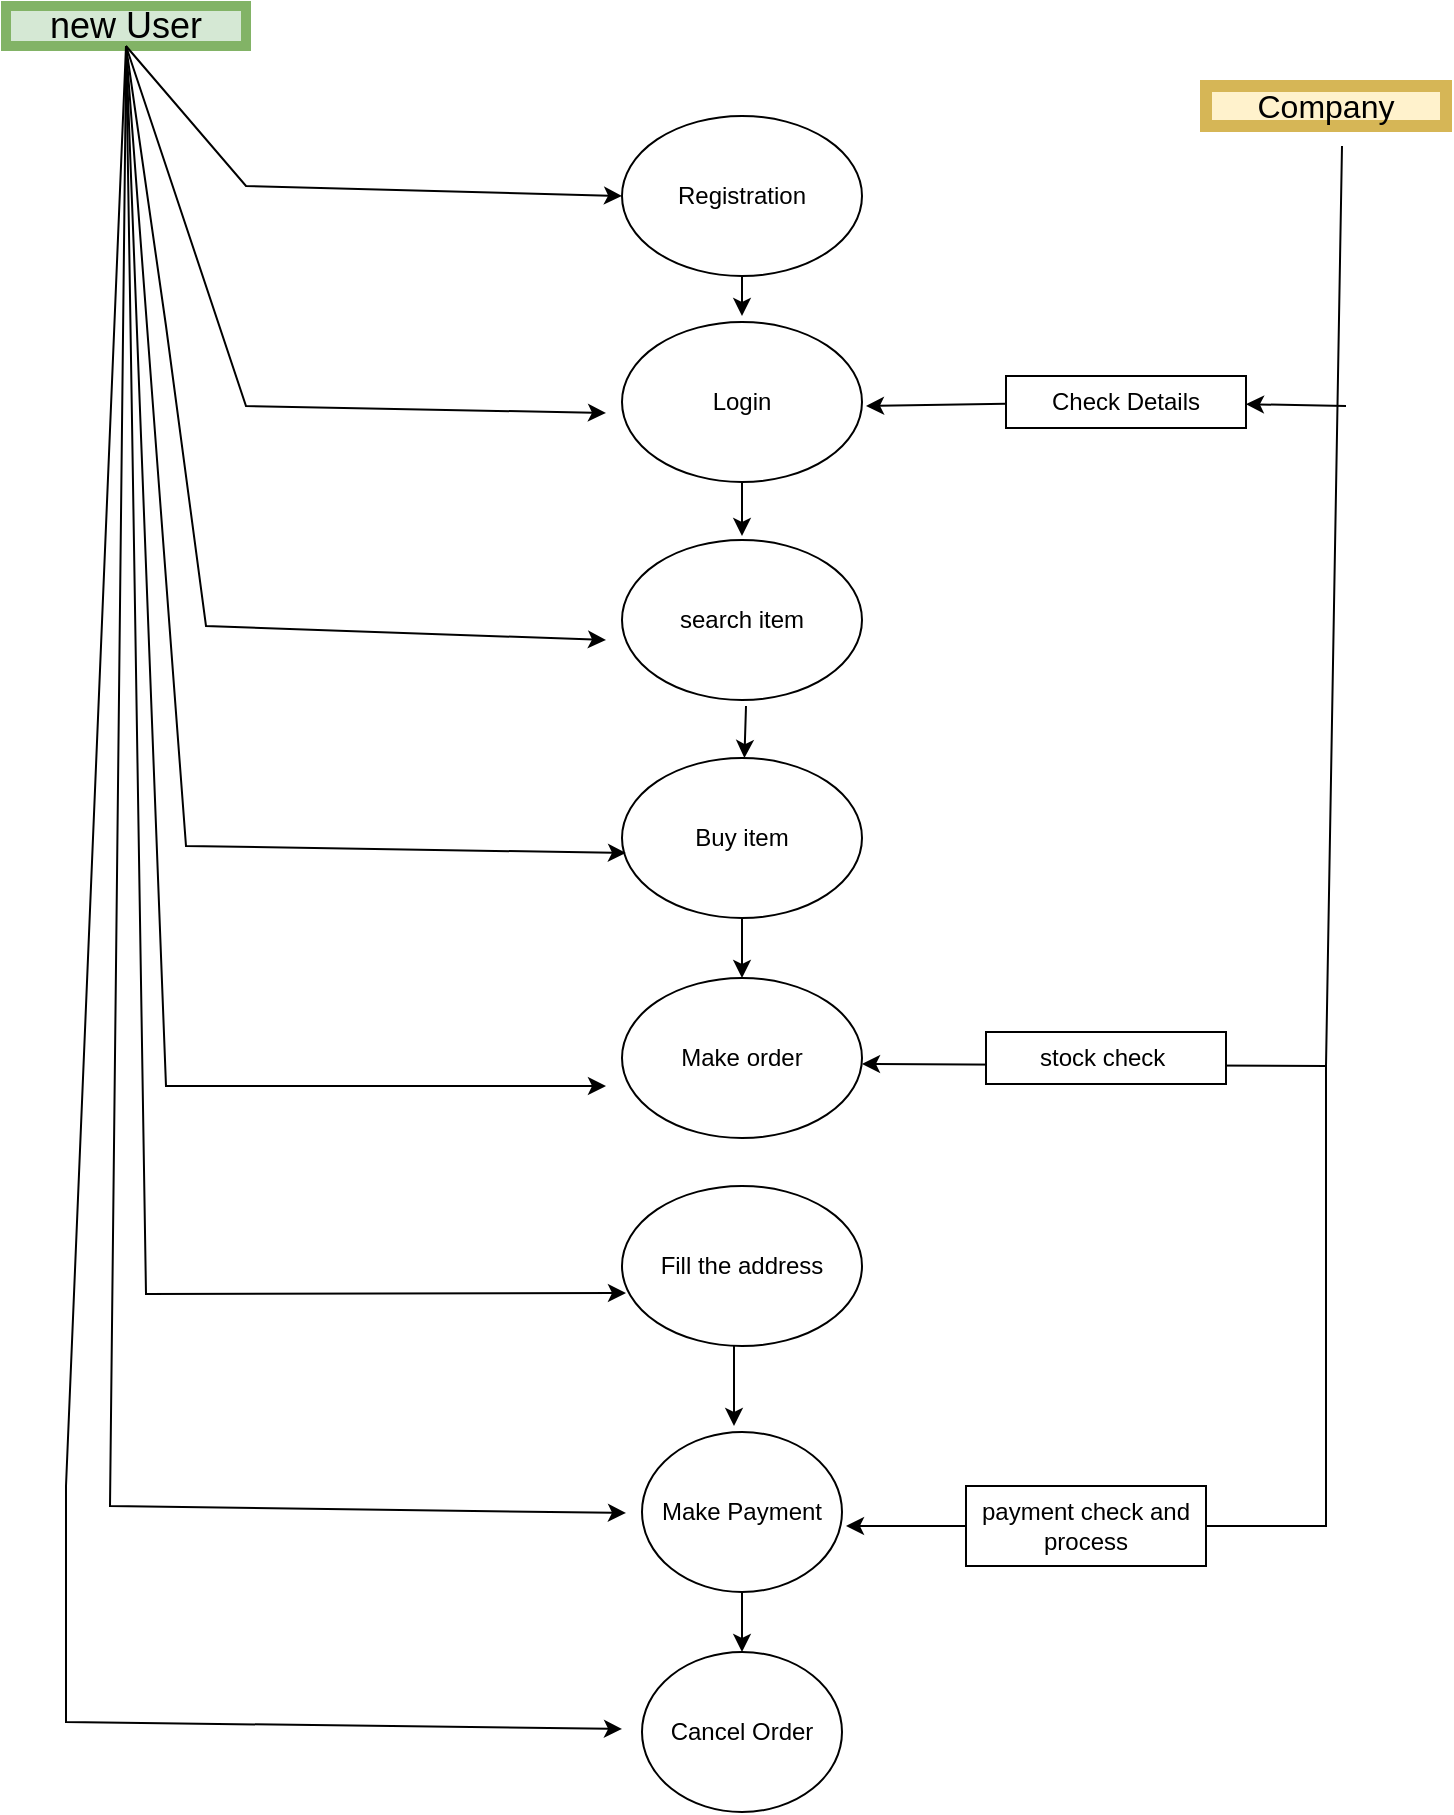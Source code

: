 <mxfile version="21.3.2" type="device" pages="2">
  <diagram name="Page-1" id="nyNpi0CIsAQ4T06Kl5vP">
    <mxGraphModel dx="794" dy="651" grid="1" gridSize="10" guides="1" tooltips="1" connect="1" arrows="1" fold="1" page="1" pageScale="1" pageWidth="827" pageHeight="1169" math="0" shadow="0">
      <root>
        <mxCell id="0" />
        <mxCell id="1" parent="0" />
        <mxCell id="VSH8ZLWw-jxsqpeV3yLe-6" value="&lt;font style=&quot;font-size: 18px;&quot;&gt;new User&lt;/font&gt;" style="rounded=0;whiteSpace=wrap;html=1;strokeWidth=5;fillColor=#d5e8d4;strokeColor=#82b366;" parent="1" vertex="1">
          <mxGeometry x="10" y="230" width="120" height="20" as="geometry" />
        </mxCell>
        <mxCell id="VSH8ZLWw-jxsqpeV3yLe-7" value="search item" style="ellipse;whiteSpace=wrap;html=1;" parent="1" vertex="1">
          <mxGeometry x="318" y="497" width="120" height="80" as="geometry" />
        </mxCell>
        <mxCell id="VSH8ZLWw-jxsqpeV3yLe-13" value="Registration" style="ellipse;whiteSpace=wrap;html=1;" parent="1" vertex="1">
          <mxGeometry x="318" y="285" width="120" height="80" as="geometry" />
        </mxCell>
        <mxCell id="VSH8ZLWw-jxsqpeV3yLe-15" value="Login" style="ellipse;whiteSpace=wrap;html=1;" parent="1" vertex="1">
          <mxGeometry x="318" y="388" width="120" height="80" as="geometry" />
        </mxCell>
        <mxCell id="VSH8ZLWw-jxsqpeV3yLe-19" value="" style="edgeStyle=none;orthogonalLoop=1;jettySize=auto;html=1;rounded=0;exitX=0.5;exitY=1;exitDx=0;exitDy=0;" parent="1" source="VSH8ZLWw-jxsqpeV3yLe-13" edge="1">
          <mxGeometry width="80" relative="1" as="geometry">
            <mxPoint x="388" y="265" as="sourcePoint" />
            <mxPoint x="378" y="385" as="targetPoint" />
            <Array as="points" />
          </mxGeometry>
        </mxCell>
        <mxCell id="VSH8ZLWw-jxsqpeV3yLe-22" value="" style="edgeStyle=none;orthogonalLoop=1;jettySize=auto;html=1;rounded=0;exitX=0.5;exitY=1;exitDx=0;exitDy=0;" parent="1" source="VSH8ZLWw-jxsqpeV3yLe-15" edge="1">
          <mxGeometry width="80" relative="1" as="geometry">
            <mxPoint x="398" y="455" as="sourcePoint" />
            <mxPoint x="378" y="495" as="targetPoint" />
            <Array as="points" />
          </mxGeometry>
        </mxCell>
        <mxCell id="VSH8ZLWw-jxsqpeV3yLe-24" value="Buy item" style="ellipse;whiteSpace=wrap;html=1;" parent="1" vertex="1">
          <mxGeometry x="318" y="606" width="120" height="80" as="geometry" />
        </mxCell>
        <mxCell id="VSH8ZLWw-jxsqpeV3yLe-26" value="Make order" style="ellipse;whiteSpace=wrap;html=1;" parent="1" vertex="1">
          <mxGeometry x="318" y="716" width="120" height="80" as="geometry" />
        </mxCell>
        <mxCell id="VSH8ZLWw-jxsqpeV3yLe-27" value="" style="edgeStyle=none;orthogonalLoop=1;jettySize=auto;html=1;rounded=0;entryX=0.5;entryY=0;entryDx=0;entryDy=0;exitX=0.5;exitY=1;exitDx=0;exitDy=0;" parent="1" source="VSH8ZLWw-jxsqpeV3yLe-24" target="VSH8ZLWw-jxsqpeV3yLe-26" edge="1">
          <mxGeometry width="80" relative="1" as="geometry">
            <mxPoint x="378" y="696" as="sourcePoint" />
            <mxPoint x="458" y="696" as="targetPoint" />
            <Array as="points" />
          </mxGeometry>
        </mxCell>
        <mxCell id="VSH8ZLWw-jxsqpeV3yLe-32" value="" style="edgeStyle=orthogonalEdgeStyle;rounded=0;orthogonalLoop=1;jettySize=auto;html=1;" parent="1" source="VSH8ZLWw-jxsqpeV3yLe-28" target="VSH8ZLWw-jxsqpeV3yLe-30" edge="1">
          <mxGeometry relative="1" as="geometry" />
        </mxCell>
        <mxCell id="VSH8ZLWw-jxsqpeV3yLe-28" value="Make Payment" style="ellipse;whiteSpace=wrap;html=1;" parent="1" vertex="1">
          <mxGeometry x="328" y="943" width="100" height="80" as="geometry" />
        </mxCell>
        <mxCell id="VSH8ZLWw-jxsqpeV3yLe-30" value="Cancel Order" style="ellipse;whiteSpace=wrap;html=1;" parent="1" vertex="1">
          <mxGeometry x="328" y="1053" width="100" height="80" as="geometry" />
        </mxCell>
        <mxCell id="LYpxyeXtWWQ5NPVeIIIf-1" value="" style="edgeStyle=none;orthogonalLoop=1;jettySize=auto;html=1;rounded=0;entryX=0;entryY=0.5;entryDx=0;entryDy=0;" parent="1" target="VSH8ZLWw-jxsqpeV3yLe-13" edge="1">
          <mxGeometry width="80" relative="1" as="geometry">
            <mxPoint x="70" y="250" as="sourcePoint" />
            <mxPoint x="290" y="323.5" as="targetPoint" />
            <Array as="points">
              <mxPoint x="130" y="320" />
            </Array>
          </mxGeometry>
        </mxCell>
        <mxCell id="LYpxyeXtWWQ5NPVeIIIf-2" value="" style="edgeStyle=none;orthogonalLoop=1;jettySize=auto;html=1;rounded=0;" parent="1" edge="1">
          <mxGeometry width="80" relative="1" as="geometry">
            <mxPoint x="70" y="250" as="sourcePoint" />
            <mxPoint x="310" y="433.5" as="targetPoint" />
            <Array as="points">
              <mxPoint x="130" y="430" />
            </Array>
          </mxGeometry>
        </mxCell>
        <mxCell id="LYpxyeXtWWQ5NPVeIIIf-3" value="" style="edgeStyle=none;orthogonalLoop=1;jettySize=auto;html=1;rounded=0;exitX=0.5;exitY=1;exitDx=0;exitDy=0;" parent="1" source="VSH8ZLWw-jxsqpeV3yLe-6" edge="1">
          <mxGeometry width="80" relative="1" as="geometry">
            <mxPoint x="230" y="546.5" as="sourcePoint" />
            <mxPoint x="310" y="547" as="targetPoint" />
            <Array as="points">
              <mxPoint x="90" y="390" />
              <mxPoint x="110" y="540" />
            </Array>
          </mxGeometry>
        </mxCell>
        <mxCell id="LYpxyeXtWWQ5NPVeIIIf-4" value="" style="edgeStyle=none;orthogonalLoop=1;jettySize=auto;html=1;rounded=0;exitX=0.5;exitY=1;exitDx=0;exitDy=0;" parent="1" source="VSH8ZLWw-jxsqpeV3yLe-6" edge="1">
          <mxGeometry width="80" relative="1" as="geometry">
            <mxPoint x="240" y="653.5" as="sourcePoint" />
            <mxPoint x="320" y="653.5" as="targetPoint" />
            <Array as="points">
              <mxPoint x="100" y="650" />
            </Array>
          </mxGeometry>
        </mxCell>
        <mxCell id="LYpxyeXtWWQ5NPVeIIIf-5" value="" style="edgeStyle=none;orthogonalLoop=1;jettySize=auto;html=1;rounded=0;exitX=0.5;exitY=1;exitDx=0;exitDy=0;" parent="1" source="VSH8ZLWw-jxsqpeV3yLe-6" edge="1">
          <mxGeometry width="80" relative="1" as="geometry">
            <mxPoint x="230" y="763.5" as="sourcePoint" />
            <mxPoint x="310" y="770" as="targetPoint" />
            <Array as="points">
              <mxPoint x="90" y="770" />
            </Array>
          </mxGeometry>
        </mxCell>
        <mxCell id="LYpxyeXtWWQ5NPVeIIIf-6" value="" style="edgeStyle=none;orthogonalLoop=1;jettySize=auto;html=1;rounded=0;exitX=0.5;exitY=1;exitDx=0;exitDy=0;" parent="1" source="VSH8ZLWw-jxsqpeV3yLe-6" edge="1">
          <mxGeometry width="80" relative="1" as="geometry">
            <mxPoint x="90" y="446" as="sourcePoint" />
            <mxPoint x="320" y="873.5" as="targetPoint" />
            <Array as="points">
              <mxPoint x="80" y="874" />
            </Array>
          </mxGeometry>
        </mxCell>
        <mxCell id="LYpxyeXtWWQ5NPVeIIIf-7" value="" style="edgeStyle=none;orthogonalLoop=1;jettySize=auto;html=1;rounded=0;" parent="1" edge="1">
          <mxGeometry width="80" relative="1" as="geometry">
            <mxPoint x="70" y="260" as="sourcePoint" />
            <mxPoint x="320" y="983.5" as="targetPoint" />
            <Array as="points">
              <mxPoint x="62" y="980" />
            </Array>
          </mxGeometry>
        </mxCell>
        <mxCell id="LYpxyeXtWWQ5NPVeIIIf-9" value="&lt;font style=&quot;font-size: 16px;&quot;&gt;Company&lt;/font&gt;" style="rounded=0;whiteSpace=wrap;html=1;fillColor=#fff2cc;strokeColor=#d6b656;strokeWidth=6;perimeterSpacing=4;" parent="1" vertex="1">
          <mxGeometry x="610" y="270" width="120" height="20" as="geometry" />
        </mxCell>
        <mxCell id="LYpxyeXtWWQ5NPVeIIIf-18" value="" style="edgeStyle=none;orthogonalLoop=1;jettySize=auto;html=1;rounded=0;" parent="1" target="VSH8ZLWw-jxsqpeV3yLe-24" edge="1">
          <mxGeometry width="80" relative="1" as="geometry">
            <mxPoint x="380" y="580" as="sourcePoint" />
            <mxPoint x="454" y="584" as="targetPoint" />
            <Array as="points" />
          </mxGeometry>
        </mxCell>
        <mxCell id="LYpxyeXtWWQ5NPVeIIIf-19" value="" style="edgeStyle=none;orthogonalLoop=1;jettySize=auto;html=1;rounded=0;" parent="1" edge="1">
          <mxGeometry width="80" relative="1" as="geometry">
            <mxPoint x="678" y="300" as="sourcePoint" />
            <mxPoint x="438" y="759" as="targetPoint" />
            <Array as="points">
              <mxPoint x="670" y="760" />
            </Array>
          </mxGeometry>
        </mxCell>
        <mxCell id="LYpxyeXtWWQ5NPVeIIIf-22" value="stock check&amp;nbsp;" style="rounded=0;whiteSpace=wrap;html=1;" parent="1" vertex="1">
          <mxGeometry x="500" y="743" width="120" height="26" as="geometry" />
        </mxCell>
        <mxCell id="LYpxyeXtWWQ5NPVeIIIf-24" value="" style="edgeStyle=none;orthogonalLoop=1;jettySize=auto;html=1;rounded=0;" parent="1" source="LYpxyeXtWWQ5NPVeIIIf-12" edge="1">
          <mxGeometry width="80" relative="1" as="geometry">
            <mxPoint x="680" y="430" as="sourcePoint" />
            <mxPoint x="440" y="430" as="targetPoint" />
            <Array as="points" />
          </mxGeometry>
        </mxCell>
        <mxCell id="LYpxyeXtWWQ5NPVeIIIf-29" value="" style="edgeStyle=none;orthogonalLoop=1;jettySize=auto;html=1;rounded=0;" parent="1" target="LYpxyeXtWWQ5NPVeIIIf-12" edge="1">
          <mxGeometry width="80" relative="1" as="geometry">
            <mxPoint x="680" y="430" as="sourcePoint" />
            <mxPoint x="440" y="430" as="targetPoint" />
            <Array as="points" />
          </mxGeometry>
        </mxCell>
        <mxCell id="LYpxyeXtWWQ5NPVeIIIf-12" value="Check Details" style="rounded=0;whiteSpace=wrap;html=1;movable=1;resizable=1;rotatable=1;deletable=1;editable=1;locked=0;connectable=1;" parent="1" vertex="1">
          <mxGeometry x="510" y="415" width="120" height="26" as="geometry" />
        </mxCell>
        <mxCell id="LYpxyeXtWWQ5NPVeIIIf-30" value="Fill the address" style="ellipse;whiteSpace=wrap;html=1;" parent="1" vertex="1">
          <mxGeometry x="318" y="820" width="120" height="80" as="geometry" />
        </mxCell>
        <mxCell id="LYpxyeXtWWQ5NPVeIIIf-31" value="" style="edgeStyle=none;orthogonalLoop=1;jettySize=auto;html=1;rounded=0;" parent="1" edge="1">
          <mxGeometry width="80" relative="1" as="geometry">
            <mxPoint x="374" y="900" as="sourcePoint" />
            <mxPoint x="374" y="940" as="targetPoint" />
            <Array as="points" />
          </mxGeometry>
        </mxCell>
        <mxCell id="LYpxyeXtWWQ5NPVeIIIf-32" value="" style="edgeStyle=none;orthogonalLoop=1;jettySize=auto;html=1;rounded=0;exitX=0.5;exitY=1;exitDx=0;exitDy=0;" parent="1" source="VSH8ZLWw-jxsqpeV3yLe-6" edge="1">
          <mxGeometry width="80" relative="1" as="geometry">
            <mxPoint x="50" y="260" as="sourcePoint" />
            <mxPoint x="318" y="1091.5" as="targetPoint" />
            <Array as="points">
              <mxPoint x="40" y="970" />
              <mxPoint x="40" y="1088" />
            </Array>
          </mxGeometry>
        </mxCell>
        <mxCell id="LYpxyeXtWWQ5NPVeIIIf-35" value="" style="edgeStyle=none;orthogonalLoop=1;jettySize=auto;html=1;rounded=0;fontFamily=Helvetica;fontSize=12;fontColor=default;" parent="1" edge="1">
          <mxGeometry width="80" relative="1" as="geometry">
            <mxPoint x="670" y="760" as="sourcePoint" />
            <mxPoint x="430" y="990" as="targetPoint" />
            <Array as="points">
              <mxPoint x="670" y="990" />
            </Array>
          </mxGeometry>
        </mxCell>
        <mxCell id="LYpxyeXtWWQ5NPVeIIIf-36" value="payment check and process" style="rounded=0;whiteSpace=wrap;html=1;" parent="1" vertex="1">
          <mxGeometry x="490" y="970" width="120" height="40" as="geometry" />
        </mxCell>
      </root>
    </mxGraphModel>
  </diagram>
  <diagram id="Bd04IbXgOdFP5Al1Dsoc" name="Page-2">
    <mxGraphModel dx="794" dy="651" grid="1" gridSize="10" guides="1" tooltips="1" connect="1" arrows="1" fold="1" page="1" pageScale="1" pageWidth="827" pageHeight="1169" math="0" shadow="0">
      <root>
        <mxCell id="0" />
        <mxCell id="1" parent="0" />
        <mxCell id="ntHrM-5C1M4PDVKkpA2b-1" value="Actor" style="shape=umlActor;verticalLabelPosition=bottom;verticalAlign=top;html=1;outlineConnect=0;" vertex="1" parent="1">
          <mxGeometry x="73" y="839" width="30" height="50" as="geometry" />
        </mxCell>
        <mxCell id="ntHrM-5C1M4PDVKkpA2b-2" value="" style="edgeStyle=orthogonalEdgeStyle;rounded=0;orthogonalLoop=1;jettySize=auto;html=1;" edge="1" parent="1" target="ntHrM-5C1M4PDVKkpA2b-4">
          <mxGeometry relative="1" as="geometry">
            <mxPoint x="423" y="663" as="sourcePoint" />
          </mxGeometry>
        </mxCell>
        <mxCell id="ntHrM-5C1M4PDVKkpA2b-3" value="app" style="ellipse;whiteSpace=wrap;html=1;" vertex="1" parent="1">
          <mxGeometry x="363" y="580" width="120" height="80" as="geometry" />
        </mxCell>
        <mxCell id="ntHrM-5C1M4PDVKkpA2b-4" value="To upi / To bank" style="ellipse;whiteSpace=wrap;html=1;" vertex="1" parent="1">
          <mxGeometry x="363" y="697" width="120" height="80" as="geometry" />
        </mxCell>
        <mxCell id="ntHrM-5C1M4PDVKkpA2b-5" value="Enter Rs." style="ellipse;whiteSpace=wrap;html=1;" vertex="1" parent="1">
          <mxGeometry x="360" y="809" width="120" height="80" as="geometry" />
        </mxCell>
        <mxCell id="ntHrM-5C1M4PDVKkpA2b-6" value="" style="edgeStyle=none;orthogonalLoop=1;jettySize=auto;html=1;rounded=0;" edge="1" parent="1">
          <mxGeometry width="80" relative="1" as="geometry">
            <mxPoint x="423" y="780" as="sourcePoint" />
            <mxPoint x="423" y="810" as="targetPoint" />
            <Array as="points" />
          </mxGeometry>
        </mxCell>
        <mxCell id="ntHrM-5C1M4PDVKkpA2b-7" value="Upi password" style="ellipse;whiteSpace=wrap;html=1;" vertex="1" parent="1">
          <mxGeometry x="363" y="919" width="120" height="80" as="geometry" />
        </mxCell>
        <mxCell id="ntHrM-5C1M4PDVKkpA2b-8" value="" style="edgeStyle=none;orthogonalLoop=1;jettySize=auto;html=1;rounded=0;" edge="1" parent="1" target="ntHrM-5C1M4PDVKkpA2b-7">
          <mxGeometry width="80" relative="1" as="geometry">
            <mxPoint x="423" y="893" as="sourcePoint" />
            <mxPoint x="433" y="793" as="targetPoint" />
            <Array as="points" />
          </mxGeometry>
        </mxCell>
        <mxCell id="ntHrM-5C1M4PDVKkpA2b-9" value="verify Upi password&amp;nbsp;" style="ellipse;whiteSpace=wrap;html=1;gradientColor=none;fillColor=default;" vertex="1" parent="1">
          <mxGeometry x="363" y="1034" width="120" height="80" as="geometry" />
        </mxCell>
        <mxCell id="ntHrM-5C1M4PDVKkpA2b-10" value="" style="edgeStyle=none;orthogonalLoop=1;jettySize=auto;html=1;rounded=0;exitX=0.5;exitY=1;exitDx=0;exitDy=0;" edge="1" parent="1" source="ntHrM-5C1M4PDVKkpA2b-7">
          <mxGeometry width="80" relative="1" as="geometry">
            <mxPoint x="422.5" y="1013" as="sourcePoint" />
            <mxPoint x="422.5" y="1033" as="targetPoint" />
            <Array as="points" />
          </mxGeometry>
        </mxCell>
        <mxCell id="ntHrM-5C1M4PDVKkpA2b-11" value="" style="edgeStyle=none;orthogonalLoop=1;jettySize=auto;html=1;rounded=0;" edge="1" parent="1">
          <mxGeometry width="80" relative="1" as="geometry">
            <mxPoint x="422.5" y="1114" as="sourcePoint" />
            <mxPoint x="422.5" y="1144" as="targetPoint" />
            <Array as="points" />
          </mxGeometry>
        </mxCell>
        <mxCell id="ntHrM-5C1M4PDVKkpA2b-12" value="succes / denied" style="ellipse;whiteSpace=wrap;html=1;gradientColor=none;fillColor=default;" vertex="1" parent="1">
          <mxGeometry x="363" y="1143" width="120" height="80" as="geometry" />
        </mxCell>
        <mxCell id="ntHrM-5C1M4PDVKkpA2b-13" value="end" style="ellipse;whiteSpace=wrap;html=1;gradientColor=none;fillColor=default;" vertex="1" parent="1">
          <mxGeometry x="363" y="1259" width="120" height="80" as="geometry" />
        </mxCell>
        <mxCell id="ntHrM-5C1M4PDVKkpA2b-14" value="" style="edgeStyle=none;orthogonalLoop=1;jettySize=auto;html=1;rounded=0;entryX=0.5;entryY=0;entryDx=0;entryDy=0;" edge="1" parent="1">
          <mxGeometry width="80" relative="1" as="geometry">
            <mxPoint x="423" y="1226" as="sourcePoint" />
            <mxPoint x="423" y="1256.0" as="targetPoint" />
            <Array as="points" />
          </mxGeometry>
        </mxCell>
        <mxCell id="ntHrM-5C1M4PDVKkpA2b-15" value="" style="edgeStyle=none;orthogonalLoop=1;jettySize=auto;html=1;rounded=0;entryX=-0.017;entryY=0.613;entryDx=0;entryDy=0;entryPerimeter=0;" edge="1" parent="1" target="ntHrM-5C1M4PDVKkpA2b-4">
          <mxGeometry width="80" relative="1" as="geometry">
            <mxPoint x="103" y="863" as="sourcePoint" />
            <mxPoint x="173" y="863.5" as="targetPoint" />
            <Array as="points" />
          </mxGeometry>
        </mxCell>
        <mxCell id="ntHrM-5C1M4PDVKkpA2b-16" value="" style="edgeStyle=none;orthogonalLoop=1;jettySize=auto;html=1;rounded=0;" edge="1" parent="1" target="ntHrM-5C1M4PDVKkpA2b-5">
          <mxGeometry width="80" relative="1" as="geometry">
            <mxPoint x="103" y="863" as="sourcePoint" />
            <mxPoint x="360" y="743" as="targetPoint" />
            <Array as="points" />
          </mxGeometry>
        </mxCell>
        <mxCell id="ntHrM-5C1M4PDVKkpA2b-17" value="" style="edgeStyle=none;orthogonalLoop=1;jettySize=auto;html=1;rounded=0;" edge="1" parent="1" target="ntHrM-5C1M4PDVKkpA2b-7">
          <mxGeometry width="80" relative="1" as="geometry">
            <mxPoint x="103" y="863" as="sourcePoint" />
            <mxPoint x="370" y="861" as="targetPoint" />
            <Array as="points" />
          </mxGeometry>
        </mxCell>
        <mxCell id="ntHrM-5C1M4PDVKkpA2b-18" value="Bank&amp;nbsp;" style="shape=umlActor;verticalLabelPosition=bottom;verticalAlign=top;html=1;outlineConnect=0;" vertex="1" parent="1">
          <mxGeometry x="693" y="834" width="30" height="60" as="geometry" />
        </mxCell>
        <mxCell id="ntHrM-5C1M4PDVKkpA2b-19" value="" style="edgeStyle=none;orthogonalLoop=1;jettySize=auto;html=1;rounded=0;" edge="1" parent="1" source="ntHrM-5C1M4PDVKkpA2b-18" target="ntHrM-5C1M4PDVKkpA2b-9">
          <mxGeometry width="80" relative="1" as="geometry">
            <mxPoint x="613" y="888" as="sourcePoint" />
            <mxPoint x="693" y="888" as="targetPoint" />
            <Array as="points" />
          </mxGeometry>
        </mxCell>
        <mxCell id="ntHrM-5C1M4PDVKkpA2b-20" value="" style="edgeStyle=none;orthogonalLoop=1;jettySize=auto;html=1;rounded=0;" edge="1" parent="1">
          <mxGeometry width="80" relative="1" as="geometry">
            <mxPoint x="693" y="873" as="sourcePoint" />
            <mxPoint x="493" y="833" as="targetPoint" />
            <Array as="points" />
          </mxGeometry>
        </mxCell>
        <mxCell id="ntHrM-5C1M4PDVKkpA2b-21" value="&lt;b&gt;&lt;font style=&quot;font-size: 14px;&quot;&gt;Balance check&lt;/font&gt;&lt;/b&gt;" style="text;html=1;strokeColor=none;fillColor=none;align=center;verticalAlign=middle;whiteSpace=wrap;rounded=0;rotation=15;" vertex="1" parent="1">
          <mxGeometry x="522.85" y="814.74" width="80" height="30" as="geometry" />
        </mxCell>
      </root>
    </mxGraphModel>
  </diagram>
</mxfile>
